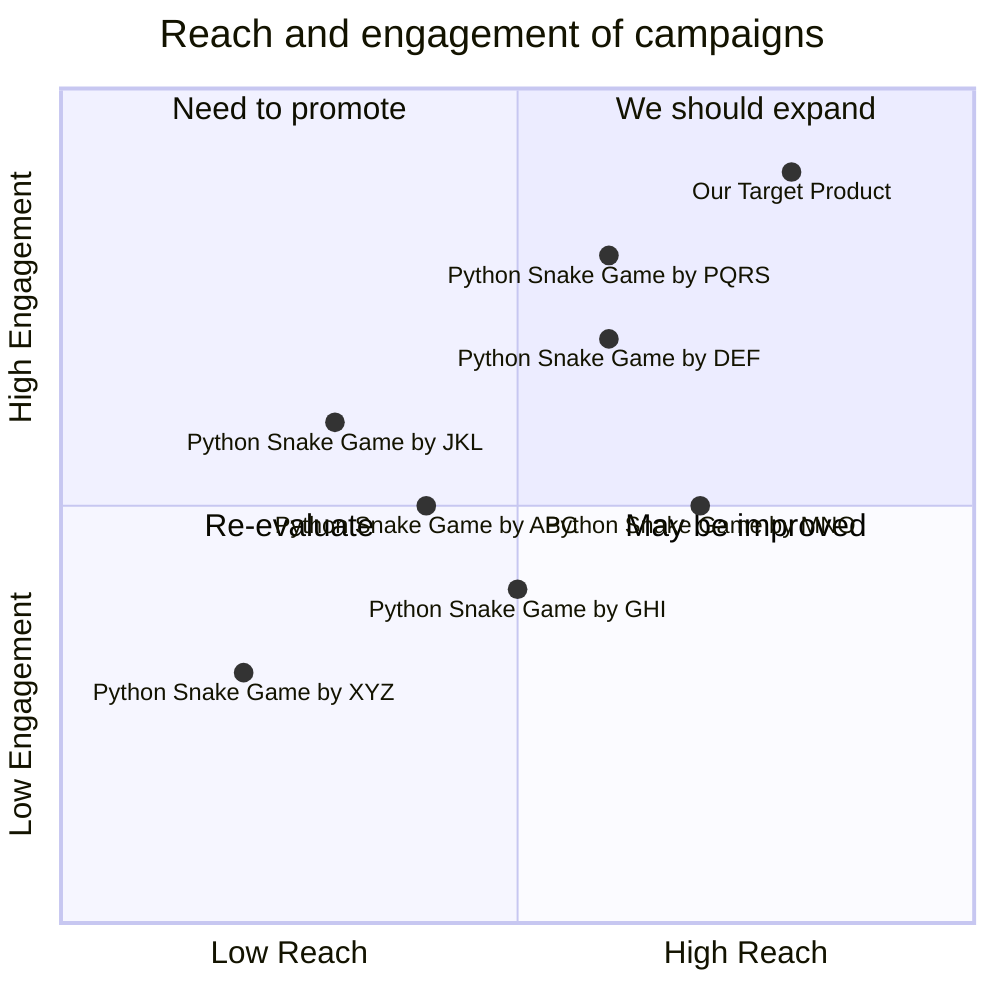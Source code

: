 quadrantChart
    title Reach and engagement of campaigns
    x-axis Low Reach --> High Reach
    y-axis Low Engagement --> High Engagement
    quadrant-1 We should expand
    quadrant-2 Need to promote
    quadrant-3 Re-evaluate
    quadrant-4 May be improved
    "Python Snake Game by XYZ": [0.2, 0.3]
    "Python Snake Game by ABC": [0.4, 0.5]
    "Python Snake Game by DEF": [0.6, 0.7]
    "Python Snake Game by GHI": [0.5, 0.4]
    "Python Snake Game by JKL": [0.3, 0.6]
    "Python Snake Game by MNO": [0.7, 0.5]
    "Python Snake Game by PQRS": [0.6, 0.8]
    "Our Target Product": [0.8, 0.9]
